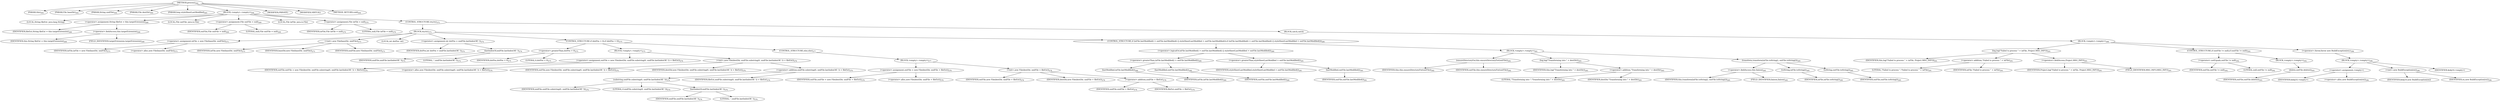 digraph "process" {  
"586" [label = <(METHOD,process)<SUB>264</SUB>> ]
"29" [label = <(PARAM,this)<SUB>264</SUB>> ]
"587" [label = <(PARAM,File baseDir)<SUB>264</SUB>> ]
"588" [label = <(PARAM,String xmlFile)<SUB>264</SUB>> ]
"589" [label = <(PARAM,File destDir)<SUB>264</SUB>> ]
"590" [label = <(PARAM,long styleSheetLastModified)<SUB>265</SUB>> ]
"591" [label = <(BLOCK,&lt;empty&gt;,&lt;empty&gt;)<SUB>266</SUB>> ]
"592" [label = <(LOCAL,String fileExt: java.lang.String)> ]
"593" [label = <(&lt;operator&gt;.assignment,String fileExt = this.targetExtension)<SUB>268</SUB>> ]
"594" [label = <(IDENTIFIER,fileExt,String fileExt = this.targetExtension)<SUB>268</SUB>> ]
"595" [label = <(&lt;operator&gt;.fieldAccess,this.targetExtension)<SUB>268</SUB>> ]
"596" [label = <(IDENTIFIER,this,String fileExt = this.targetExtension)<SUB>268</SUB>> ]
"597" [label = <(FIELD_IDENTIFIER,targetExtension,targetExtension)<SUB>268</SUB>> ]
"26" [label = <(LOCAL,File outFile: java.io.File)> ]
"598" [label = <(&lt;operator&gt;.assignment,File outFile = null)<SUB>269</SUB>> ]
"599" [label = <(IDENTIFIER,outFile,File outFile = null)<SUB>269</SUB>> ]
"600" [label = <(LITERAL,null,File outFile = null)<SUB>269</SUB>> ]
"24" [label = <(LOCAL,File inFile: java.io.File)> ]
"601" [label = <(&lt;operator&gt;.assignment,File inFile = null)<SUB>270</SUB>> ]
"602" [label = <(IDENTIFIER,inFile,File inFile = null)<SUB>270</SUB>> ]
"603" [label = <(LITERAL,null,File inFile = null)<SUB>270</SUB>> ]
"604" [label = <(CONTROL_STRUCTURE,try,try)<SUB>272</SUB>> ]
"605" [label = <(BLOCK,try,try)<SUB>272</SUB>> ]
"606" [label = <(&lt;operator&gt;.assignment,inFile = new File(baseDir, xmlFile))<SUB>273</SUB>> ]
"607" [label = <(IDENTIFIER,inFile,inFile = new File(baseDir, xmlFile))<SUB>273</SUB>> ]
"608" [label = <(&lt;operator&gt;.alloc,new File(baseDir, xmlFile))<SUB>273</SUB>> ]
"609" [label = <(&lt;init&gt;,new File(baseDir, xmlFile))<SUB>273</SUB>> ]
"23" [label = <(IDENTIFIER,inFile,new File(baseDir, xmlFile))<SUB>273</SUB>> ]
"610" [label = <(IDENTIFIER,baseDir,new File(baseDir, xmlFile))<SUB>273</SUB>> ]
"611" [label = <(IDENTIFIER,xmlFile,new File(baseDir, xmlFile))<SUB>273</SUB>> ]
"612" [label = <(LOCAL,int dotPos: int)> ]
"613" [label = <(&lt;operator&gt;.assignment,int dotPos = xmlFile.lastIndexOf('.'))<SUB>274</SUB>> ]
"614" [label = <(IDENTIFIER,dotPos,int dotPos = xmlFile.lastIndexOf('.'))<SUB>274</SUB>> ]
"615" [label = <(lastIndexOf,xmlFile.lastIndexOf('.'))<SUB>274</SUB>> ]
"616" [label = <(IDENTIFIER,xmlFile,xmlFile.lastIndexOf('.'))<SUB>274</SUB>> ]
"617" [label = <(LITERAL,'.',xmlFile.lastIndexOf('.'))<SUB>274</SUB>> ]
"618" [label = <(CONTROL_STRUCTURE,if (dotPos &gt; 0),if (dotPos &gt; 0))<SUB>275</SUB>> ]
"619" [label = <(&lt;operator&gt;.greaterThan,dotPos &gt; 0)<SUB>275</SUB>> ]
"620" [label = <(IDENTIFIER,dotPos,dotPos &gt; 0)<SUB>275</SUB>> ]
"621" [label = <(LITERAL,0,dotPos &gt; 0)<SUB>275</SUB>> ]
"622" [label = <(BLOCK,&lt;empty&gt;,&lt;empty&gt;)<SUB>275</SUB>> ]
"623" [label = <(&lt;operator&gt;.assignment,outFile = new File(destDir, xmlFile.substring(0, xmlFile.lastIndexOf('.')) + fileExt))<SUB>276</SUB>> ]
"624" [label = <(IDENTIFIER,outFile,outFile = new File(destDir, xmlFile.substring(0, xmlFile.lastIndexOf('.')) + fileExt))<SUB>276</SUB>> ]
"625" [label = <(&lt;operator&gt;.alloc,new File(destDir, xmlFile.substring(0, xmlFile.lastIndexOf('.')) + fileExt))<SUB>276</SUB>> ]
"626" [label = <(&lt;init&gt;,new File(destDir, xmlFile.substring(0, xmlFile.lastIndexOf('.')) + fileExt))<SUB>276</SUB>> ]
"25" [label = <(IDENTIFIER,outFile,new File(destDir, xmlFile.substring(0, xmlFile.lastIndexOf('.')) + fileExt))<SUB>276</SUB>> ]
"627" [label = <(IDENTIFIER,destDir,new File(destDir, xmlFile.substring(0, xmlFile.lastIndexOf('.')) + fileExt))<SUB>276</SUB>> ]
"628" [label = <(&lt;operator&gt;.addition,xmlFile.substring(0, xmlFile.lastIndexOf('.')) + fileExt)<SUB>276</SUB>> ]
"629" [label = <(substring,xmlFile.substring(0, xmlFile.lastIndexOf('.')))<SUB>276</SUB>> ]
"630" [label = <(IDENTIFIER,xmlFile,xmlFile.substring(0, xmlFile.lastIndexOf('.')))<SUB>276</SUB>> ]
"631" [label = <(LITERAL,0,xmlFile.substring(0, xmlFile.lastIndexOf('.')))<SUB>276</SUB>> ]
"632" [label = <(lastIndexOf,xmlFile.lastIndexOf('.'))<SUB>276</SUB>> ]
"633" [label = <(IDENTIFIER,xmlFile,xmlFile.lastIndexOf('.'))<SUB>276</SUB>> ]
"634" [label = <(LITERAL,'.',xmlFile.lastIndexOf('.'))<SUB>276</SUB>> ]
"635" [label = <(IDENTIFIER,fileExt,xmlFile.substring(0, xmlFile.lastIndexOf('.')) + fileExt)<SUB>276</SUB>> ]
"636" [label = <(CONTROL_STRUCTURE,else,else)<SUB>277</SUB>> ]
"637" [label = <(BLOCK,&lt;empty&gt;,&lt;empty&gt;)<SUB>277</SUB>> ]
"638" [label = <(&lt;operator&gt;.assignment,outFile = new File(destDir, xmlFile + fileExt))<SUB>278</SUB>> ]
"639" [label = <(IDENTIFIER,outFile,outFile = new File(destDir, xmlFile + fileExt))<SUB>278</SUB>> ]
"640" [label = <(&lt;operator&gt;.alloc,new File(destDir, xmlFile + fileExt))<SUB>278</SUB>> ]
"641" [label = <(&lt;init&gt;,new File(destDir, xmlFile + fileExt))<SUB>278</SUB>> ]
"27" [label = <(IDENTIFIER,outFile,new File(destDir, xmlFile + fileExt))<SUB>278</SUB>> ]
"642" [label = <(IDENTIFIER,destDir,new File(destDir, xmlFile + fileExt))<SUB>278</SUB>> ]
"643" [label = <(&lt;operator&gt;.addition,xmlFile + fileExt)<SUB>278</SUB>> ]
"644" [label = <(IDENTIFIER,xmlFile,xmlFile + fileExt)<SUB>278</SUB>> ]
"645" [label = <(IDENTIFIER,fileExt,xmlFile + fileExt)<SUB>278</SUB>> ]
"646" [label = <(CONTROL_STRUCTURE,if (inFile.lastModified() &gt; outFile.lastModified() || styleSheetLastModified &gt; outFile.lastModified()),if (inFile.lastModified() &gt; outFile.lastModified() || styleSheetLastModified &gt; outFile.lastModified()))<SUB>280</SUB>> ]
"647" [label = <(&lt;operator&gt;.logicalOr,inFile.lastModified() &gt; outFile.lastModified() || styleSheetLastModified &gt; outFile.lastModified())<SUB>280</SUB>> ]
"648" [label = <(&lt;operator&gt;.greaterThan,inFile.lastModified() &gt; outFile.lastModified())<SUB>280</SUB>> ]
"649" [label = <(lastModified,inFile.lastModified())<SUB>280</SUB>> ]
"650" [label = <(IDENTIFIER,inFile,inFile.lastModified())<SUB>280</SUB>> ]
"651" [label = <(lastModified,outFile.lastModified())<SUB>280</SUB>> ]
"652" [label = <(IDENTIFIER,outFile,outFile.lastModified())<SUB>280</SUB>> ]
"653" [label = <(&lt;operator&gt;.greaterThan,styleSheetLastModified &gt; outFile.lastModified())<SUB>281</SUB>> ]
"654" [label = <(IDENTIFIER,styleSheetLastModified,styleSheetLastModified &gt; outFile.lastModified())<SUB>281</SUB>> ]
"655" [label = <(lastModified,outFile.lastModified())<SUB>281</SUB>> ]
"656" [label = <(IDENTIFIER,outFile,outFile.lastModified())<SUB>281</SUB>> ]
"657" [label = <(BLOCK,&lt;empty&gt;,&lt;empty&gt;)<SUB>281</SUB>> ]
"658" [label = <(ensureDirectoryFor,this.ensureDirectoryFor(outFile))<SUB>282</SUB>> ]
"28" [label = <(IDENTIFIER,this,this.ensureDirectoryFor(outFile))<SUB>282</SUB>> ]
"659" [label = <(IDENTIFIER,outFile,this.ensureDirectoryFor(outFile))<SUB>282</SUB>> ]
"660" [label = <(log,log(&quot;Transforming into &quot; + destDir))<SUB>283</SUB>> ]
"30" [label = <(IDENTIFIER,this,log(&quot;Transforming into &quot; + destDir))<SUB>283</SUB>> ]
"661" [label = <(&lt;operator&gt;.addition,&quot;Transforming into &quot; + destDir)<SUB>283</SUB>> ]
"662" [label = <(LITERAL,&quot;Transforming into &quot;,&quot;Transforming into &quot; + destDir)<SUB>283</SUB>> ]
"663" [label = <(IDENTIFIER,destDir,&quot;Transforming into &quot; + destDir)<SUB>283</SUB>> ]
"664" [label = <(transform,transform(inFile.toString(), outFile.toString()))<SUB>285</SUB>> ]
"665" [label = <(&lt;operator&gt;.fieldAccess,this.liaison)<SUB>285</SUB>> ]
"666" [label = <(IDENTIFIER,this,transform(inFile.toString(), outFile.toString()))<SUB>285</SUB>> ]
"667" [label = <(FIELD_IDENTIFIER,liaison,liaison)<SUB>285</SUB>> ]
"668" [label = <(toString,inFile.toString())<SUB>285</SUB>> ]
"669" [label = <(IDENTIFIER,inFile,inFile.toString())<SUB>285</SUB>> ]
"670" [label = <(toString,outFile.toString())<SUB>285</SUB>> ]
"671" [label = <(IDENTIFIER,outFile,outFile.toString())<SUB>285</SUB>> ]
"672" [label = <(BLOCK,catch,catch)> ]
"673" [label = <(BLOCK,&lt;empty&gt;,&lt;empty&gt;)<SUB>288</SUB>> ]
"674" [label = <(log,log(&quot;Failed to process &quot; + inFile, Project.MSG_INFO))<SUB>291</SUB>> ]
"31" [label = <(IDENTIFIER,this,log(&quot;Failed to process &quot; + inFile, Project.MSG_INFO))<SUB>291</SUB>> ]
"675" [label = <(&lt;operator&gt;.addition,&quot;Failed to process &quot; + inFile)<SUB>291</SUB>> ]
"676" [label = <(LITERAL,&quot;Failed to process &quot;,&quot;Failed to process &quot; + inFile)<SUB>291</SUB>> ]
"677" [label = <(IDENTIFIER,inFile,&quot;Failed to process &quot; + inFile)<SUB>291</SUB>> ]
"678" [label = <(&lt;operator&gt;.fieldAccess,Project.MSG_INFO)<SUB>291</SUB>> ]
"679" [label = <(IDENTIFIER,Project,log(&quot;Failed to process &quot; + inFile, Project.MSG_INFO))<SUB>291</SUB>> ]
"680" [label = <(FIELD_IDENTIFIER,MSG_INFO,MSG_INFO)<SUB>291</SUB>> ]
"681" [label = <(CONTROL_STRUCTURE,if (outFile != null),if (outFile != null))<SUB>292</SUB>> ]
"682" [label = <(&lt;operator&gt;.notEquals,outFile != null)<SUB>292</SUB>> ]
"683" [label = <(IDENTIFIER,outFile,outFile != null)<SUB>292</SUB>> ]
"684" [label = <(LITERAL,null,outFile != null)<SUB>292</SUB>> ]
"685" [label = <(BLOCK,&lt;empty&gt;,&lt;empty&gt;)<SUB>292</SUB>> ]
"686" [label = <(delete,outFile.delete())<SUB>293</SUB>> ]
"687" [label = <(IDENTIFIER,outFile,outFile.delete())<SUB>293</SUB>> ]
"688" [label = <(&lt;operator&gt;.throw,throw new BuildException(ex);)<SUB>296</SUB>> ]
"689" [label = <(BLOCK,&lt;empty&gt;,&lt;empty&gt;)<SUB>296</SUB>> ]
"690" [label = <(&lt;operator&gt;.assignment,&lt;empty&gt;)> ]
"691" [label = <(IDENTIFIER,$obj10,&lt;empty&gt;)> ]
"692" [label = <(&lt;operator&gt;.alloc,new BuildException(ex))<SUB>296</SUB>> ]
"693" [label = <(&lt;init&gt;,new BuildException(ex))<SUB>296</SUB>> ]
"694" [label = <(IDENTIFIER,$obj10,new BuildException(ex))> ]
"695" [label = <(IDENTIFIER,ex,new BuildException(ex))<SUB>296</SUB>> ]
"696" [label = <(IDENTIFIER,$obj10,&lt;empty&gt;)> ]
"697" [label = <(MODIFIER,PRIVATE)> ]
"698" [label = <(MODIFIER,VIRTUAL)> ]
"699" [label = <(METHOD_RETURN,void)<SUB>264</SUB>> ]
  "586" -> "29" 
  "586" -> "587" 
  "586" -> "588" 
  "586" -> "589" 
  "586" -> "590" 
  "586" -> "591" 
  "586" -> "697" 
  "586" -> "698" 
  "586" -> "699" 
  "591" -> "592" 
  "591" -> "593" 
  "591" -> "26" 
  "591" -> "598" 
  "591" -> "24" 
  "591" -> "601" 
  "591" -> "604" 
  "593" -> "594" 
  "593" -> "595" 
  "595" -> "596" 
  "595" -> "597" 
  "598" -> "599" 
  "598" -> "600" 
  "601" -> "602" 
  "601" -> "603" 
  "604" -> "605" 
  "604" -> "672" 
  "605" -> "606" 
  "605" -> "609" 
  "605" -> "612" 
  "605" -> "613" 
  "605" -> "618" 
  "605" -> "646" 
  "606" -> "607" 
  "606" -> "608" 
  "609" -> "23" 
  "609" -> "610" 
  "609" -> "611" 
  "613" -> "614" 
  "613" -> "615" 
  "615" -> "616" 
  "615" -> "617" 
  "618" -> "619" 
  "618" -> "622" 
  "618" -> "636" 
  "619" -> "620" 
  "619" -> "621" 
  "622" -> "623" 
  "622" -> "626" 
  "623" -> "624" 
  "623" -> "625" 
  "626" -> "25" 
  "626" -> "627" 
  "626" -> "628" 
  "628" -> "629" 
  "628" -> "635" 
  "629" -> "630" 
  "629" -> "631" 
  "629" -> "632" 
  "632" -> "633" 
  "632" -> "634" 
  "636" -> "637" 
  "637" -> "638" 
  "637" -> "641" 
  "638" -> "639" 
  "638" -> "640" 
  "641" -> "27" 
  "641" -> "642" 
  "641" -> "643" 
  "643" -> "644" 
  "643" -> "645" 
  "646" -> "647" 
  "646" -> "657" 
  "647" -> "648" 
  "647" -> "653" 
  "648" -> "649" 
  "648" -> "651" 
  "649" -> "650" 
  "651" -> "652" 
  "653" -> "654" 
  "653" -> "655" 
  "655" -> "656" 
  "657" -> "658" 
  "657" -> "660" 
  "657" -> "664" 
  "658" -> "28" 
  "658" -> "659" 
  "660" -> "30" 
  "660" -> "661" 
  "661" -> "662" 
  "661" -> "663" 
  "664" -> "665" 
  "664" -> "668" 
  "664" -> "670" 
  "665" -> "666" 
  "665" -> "667" 
  "668" -> "669" 
  "670" -> "671" 
  "672" -> "673" 
  "673" -> "674" 
  "673" -> "681" 
  "673" -> "688" 
  "674" -> "31" 
  "674" -> "675" 
  "674" -> "678" 
  "675" -> "676" 
  "675" -> "677" 
  "678" -> "679" 
  "678" -> "680" 
  "681" -> "682" 
  "681" -> "685" 
  "682" -> "683" 
  "682" -> "684" 
  "685" -> "686" 
  "686" -> "687" 
  "688" -> "689" 
  "689" -> "690" 
  "689" -> "693" 
  "689" -> "696" 
  "690" -> "691" 
  "690" -> "692" 
  "693" -> "694" 
  "693" -> "695" 
}
